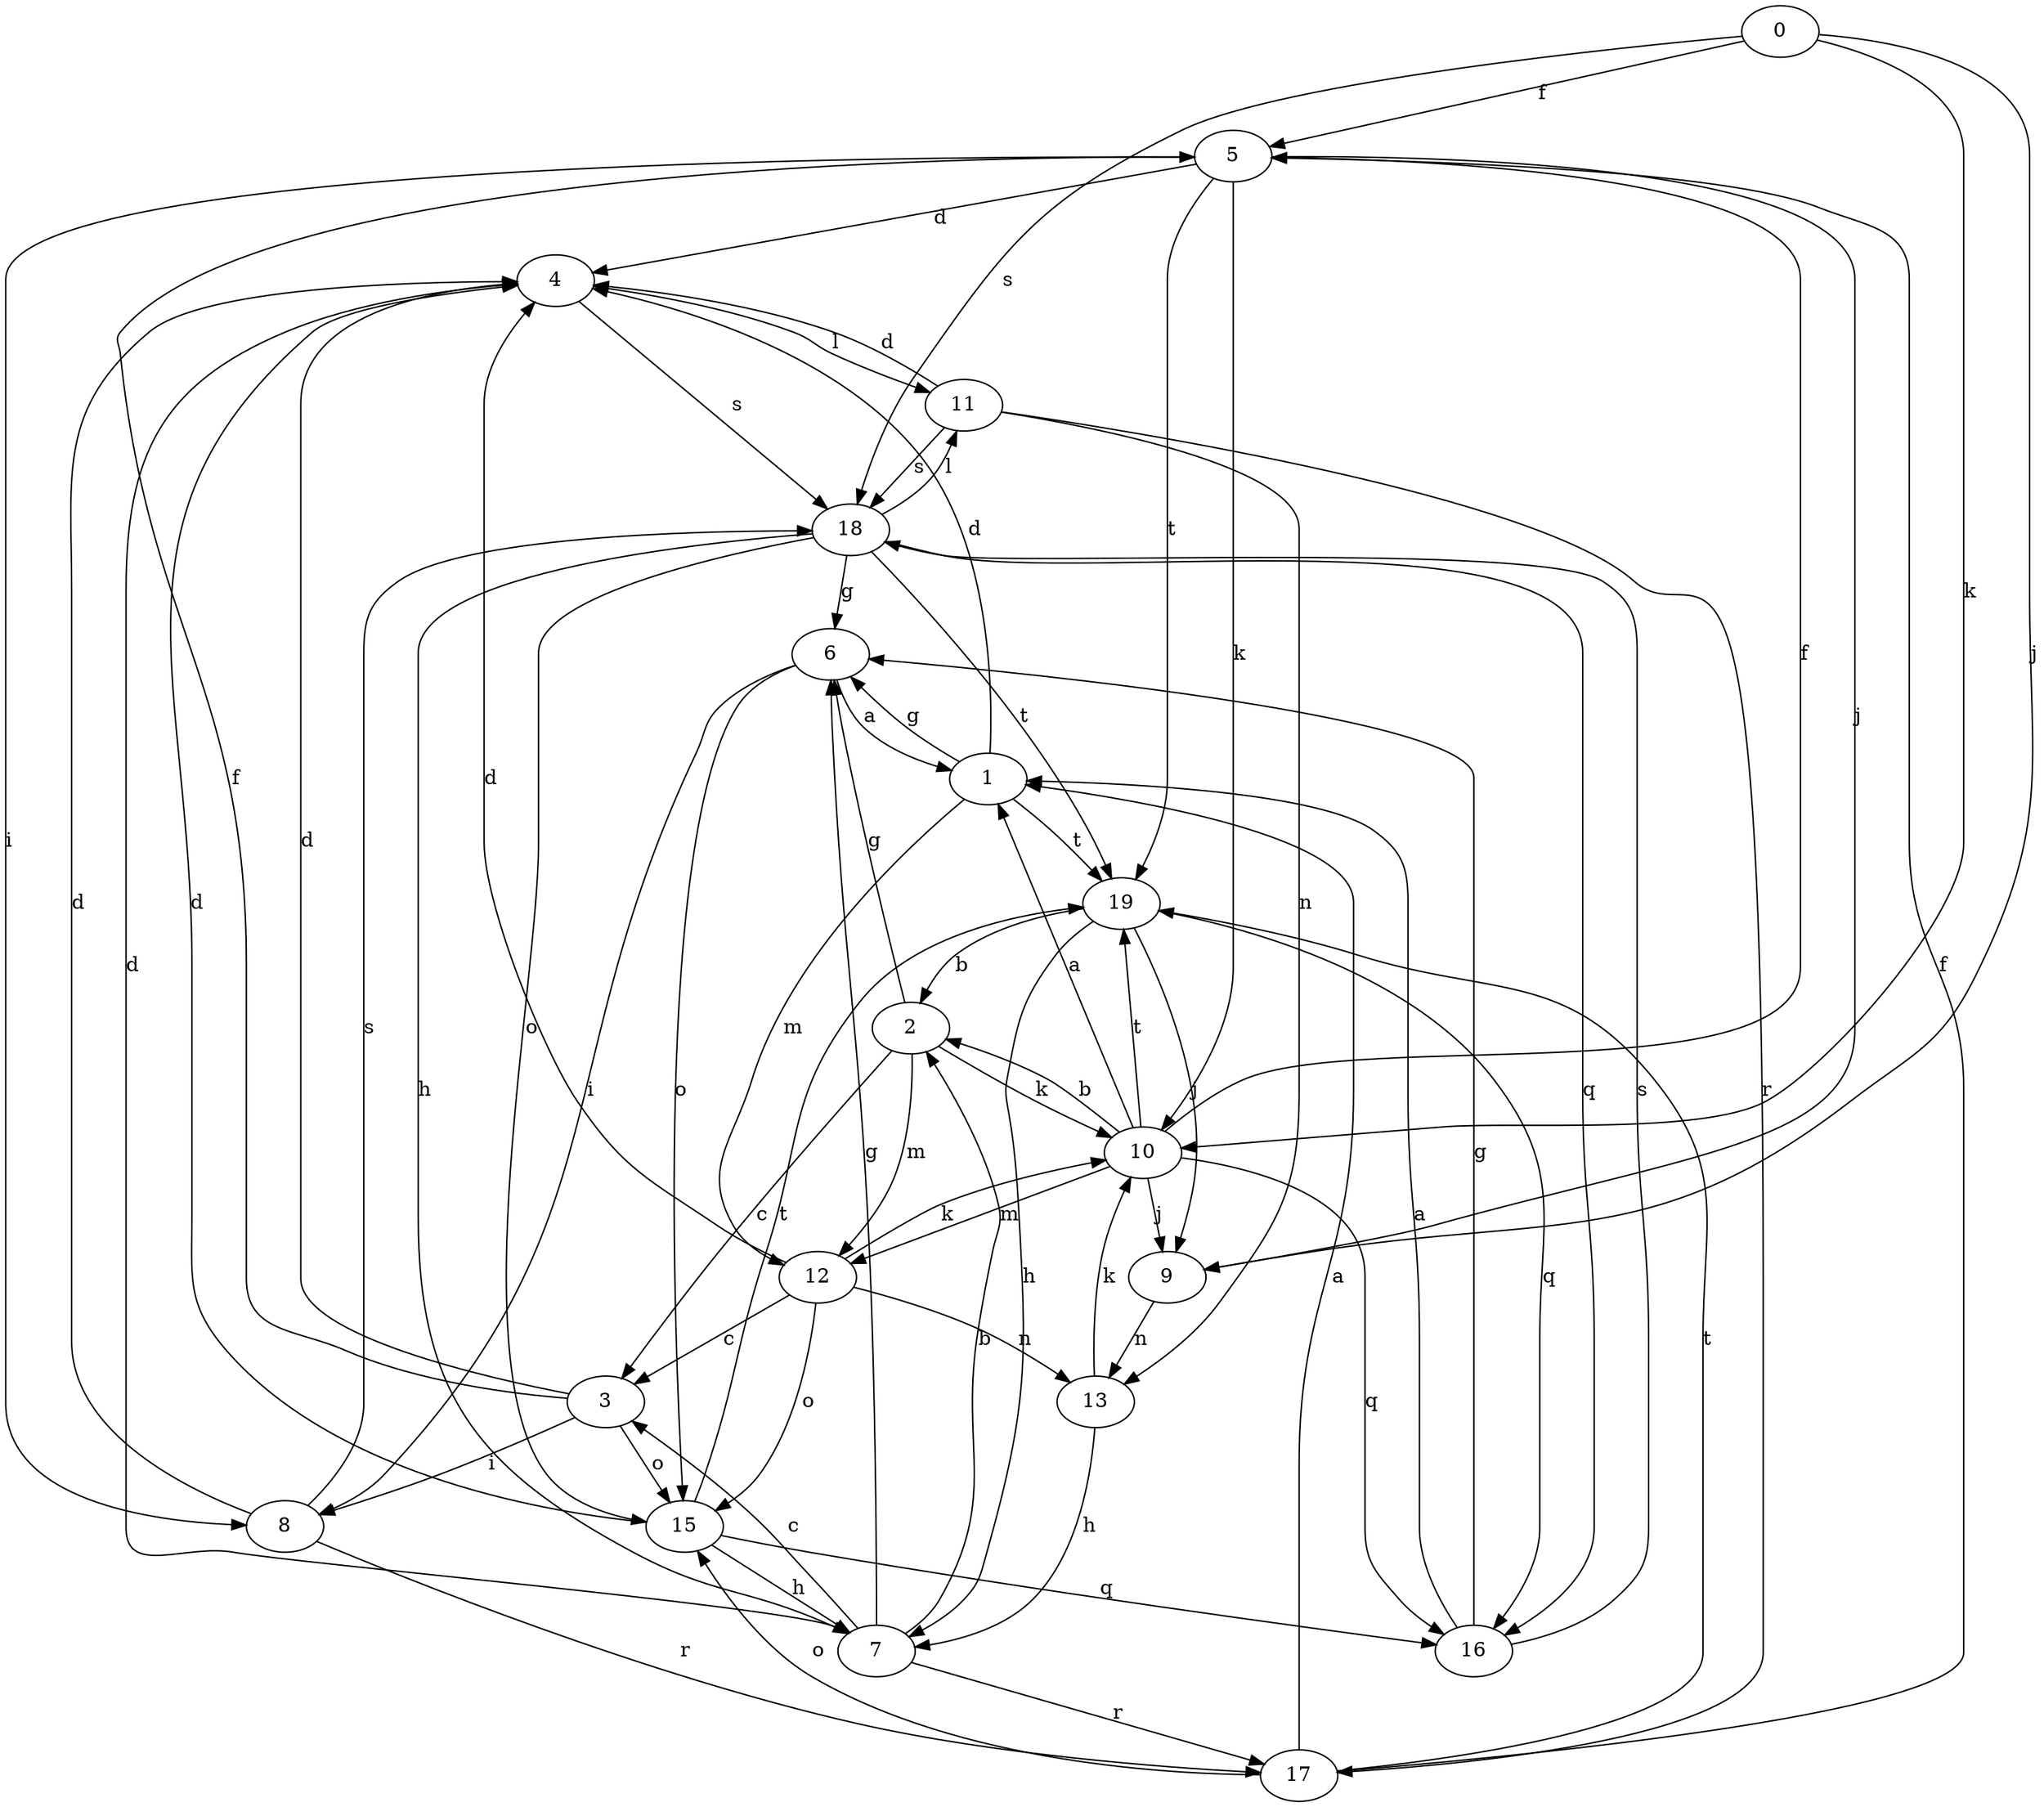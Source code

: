 strict digraph  {
0;
1;
2;
3;
4;
5;
6;
7;
8;
9;
10;
11;
12;
13;
15;
16;
17;
18;
19;
0 -> 5  [label=f];
0 -> 9  [label=j];
0 -> 10  [label=k];
0 -> 18  [label=s];
1 -> 4  [label=d];
1 -> 6  [label=g];
1 -> 12  [label=m];
1 -> 19  [label=t];
2 -> 3  [label=c];
2 -> 6  [label=g];
2 -> 10  [label=k];
2 -> 12  [label=m];
3 -> 4  [label=d];
3 -> 5  [label=f];
3 -> 8  [label=i];
3 -> 15  [label=o];
4 -> 11  [label=l];
4 -> 18  [label=s];
5 -> 4  [label=d];
5 -> 8  [label=i];
5 -> 9  [label=j];
5 -> 10  [label=k];
5 -> 19  [label=t];
6 -> 1  [label=a];
6 -> 8  [label=i];
6 -> 15  [label=o];
7 -> 2  [label=b];
7 -> 3  [label=c];
7 -> 4  [label=d];
7 -> 6  [label=g];
7 -> 17  [label=r];
8 -> 4  [label=d];
8 -> 17  [label=r];
8 -> 18  [label=s];
9 -> 13  [label=n];
10 -> 1  [label=a];
10 -> 2  [label=b];
10 -> 5  [label=f];
10 -> 9  [label=j];
10 -> 12  [label=m];
10 -> 16  [label=q];
10 -> 19  [label=t];
11 -> 4  [label=d];
11 -> 13  [label=n];
11 -> 17  [label=r];
11 -> 18  [label=s];
12 -> 3  [label=c];
12 -> 4  [label=d];
12 -> 10  [label=k];
12 -> 13  [label=n];
12 -> 15  [label=o];
13 -> 7  [label=h];
13 -> 10  [label=k];
15 -> 4  [label=d];
15 -> 7  [label=h];
15 -> 16  [label=q];
15 -> 19  [label=t];
16 -> 1  [label=a];
16 -> 6  [label=g];
16 -> 18  [label=s];
17 -> 1  [label=a];
17 -> 5  [label=f];
17 -> 15  [label=o];
17 -> 19  [label=t];
18 -> 6  [label=g];
18 -> 7  [label=h];
18 -> 11  [label=l];
18 -> 15  [label=o];
18 -> 16  [label=q];
18 -> 19  [label=t];
19 -> 2  [label=b];
19 -> 7  [label=h];
19 -> 9  [label=j];
19 -> 16  [label=q];
}
